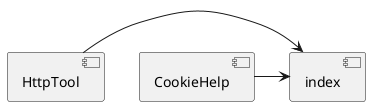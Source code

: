 @startuml
' Interface


' Component
[HttpTool] as http
[CookieHelp] as cookie
[index] as index

http -> index
cookie -> index

@enduml